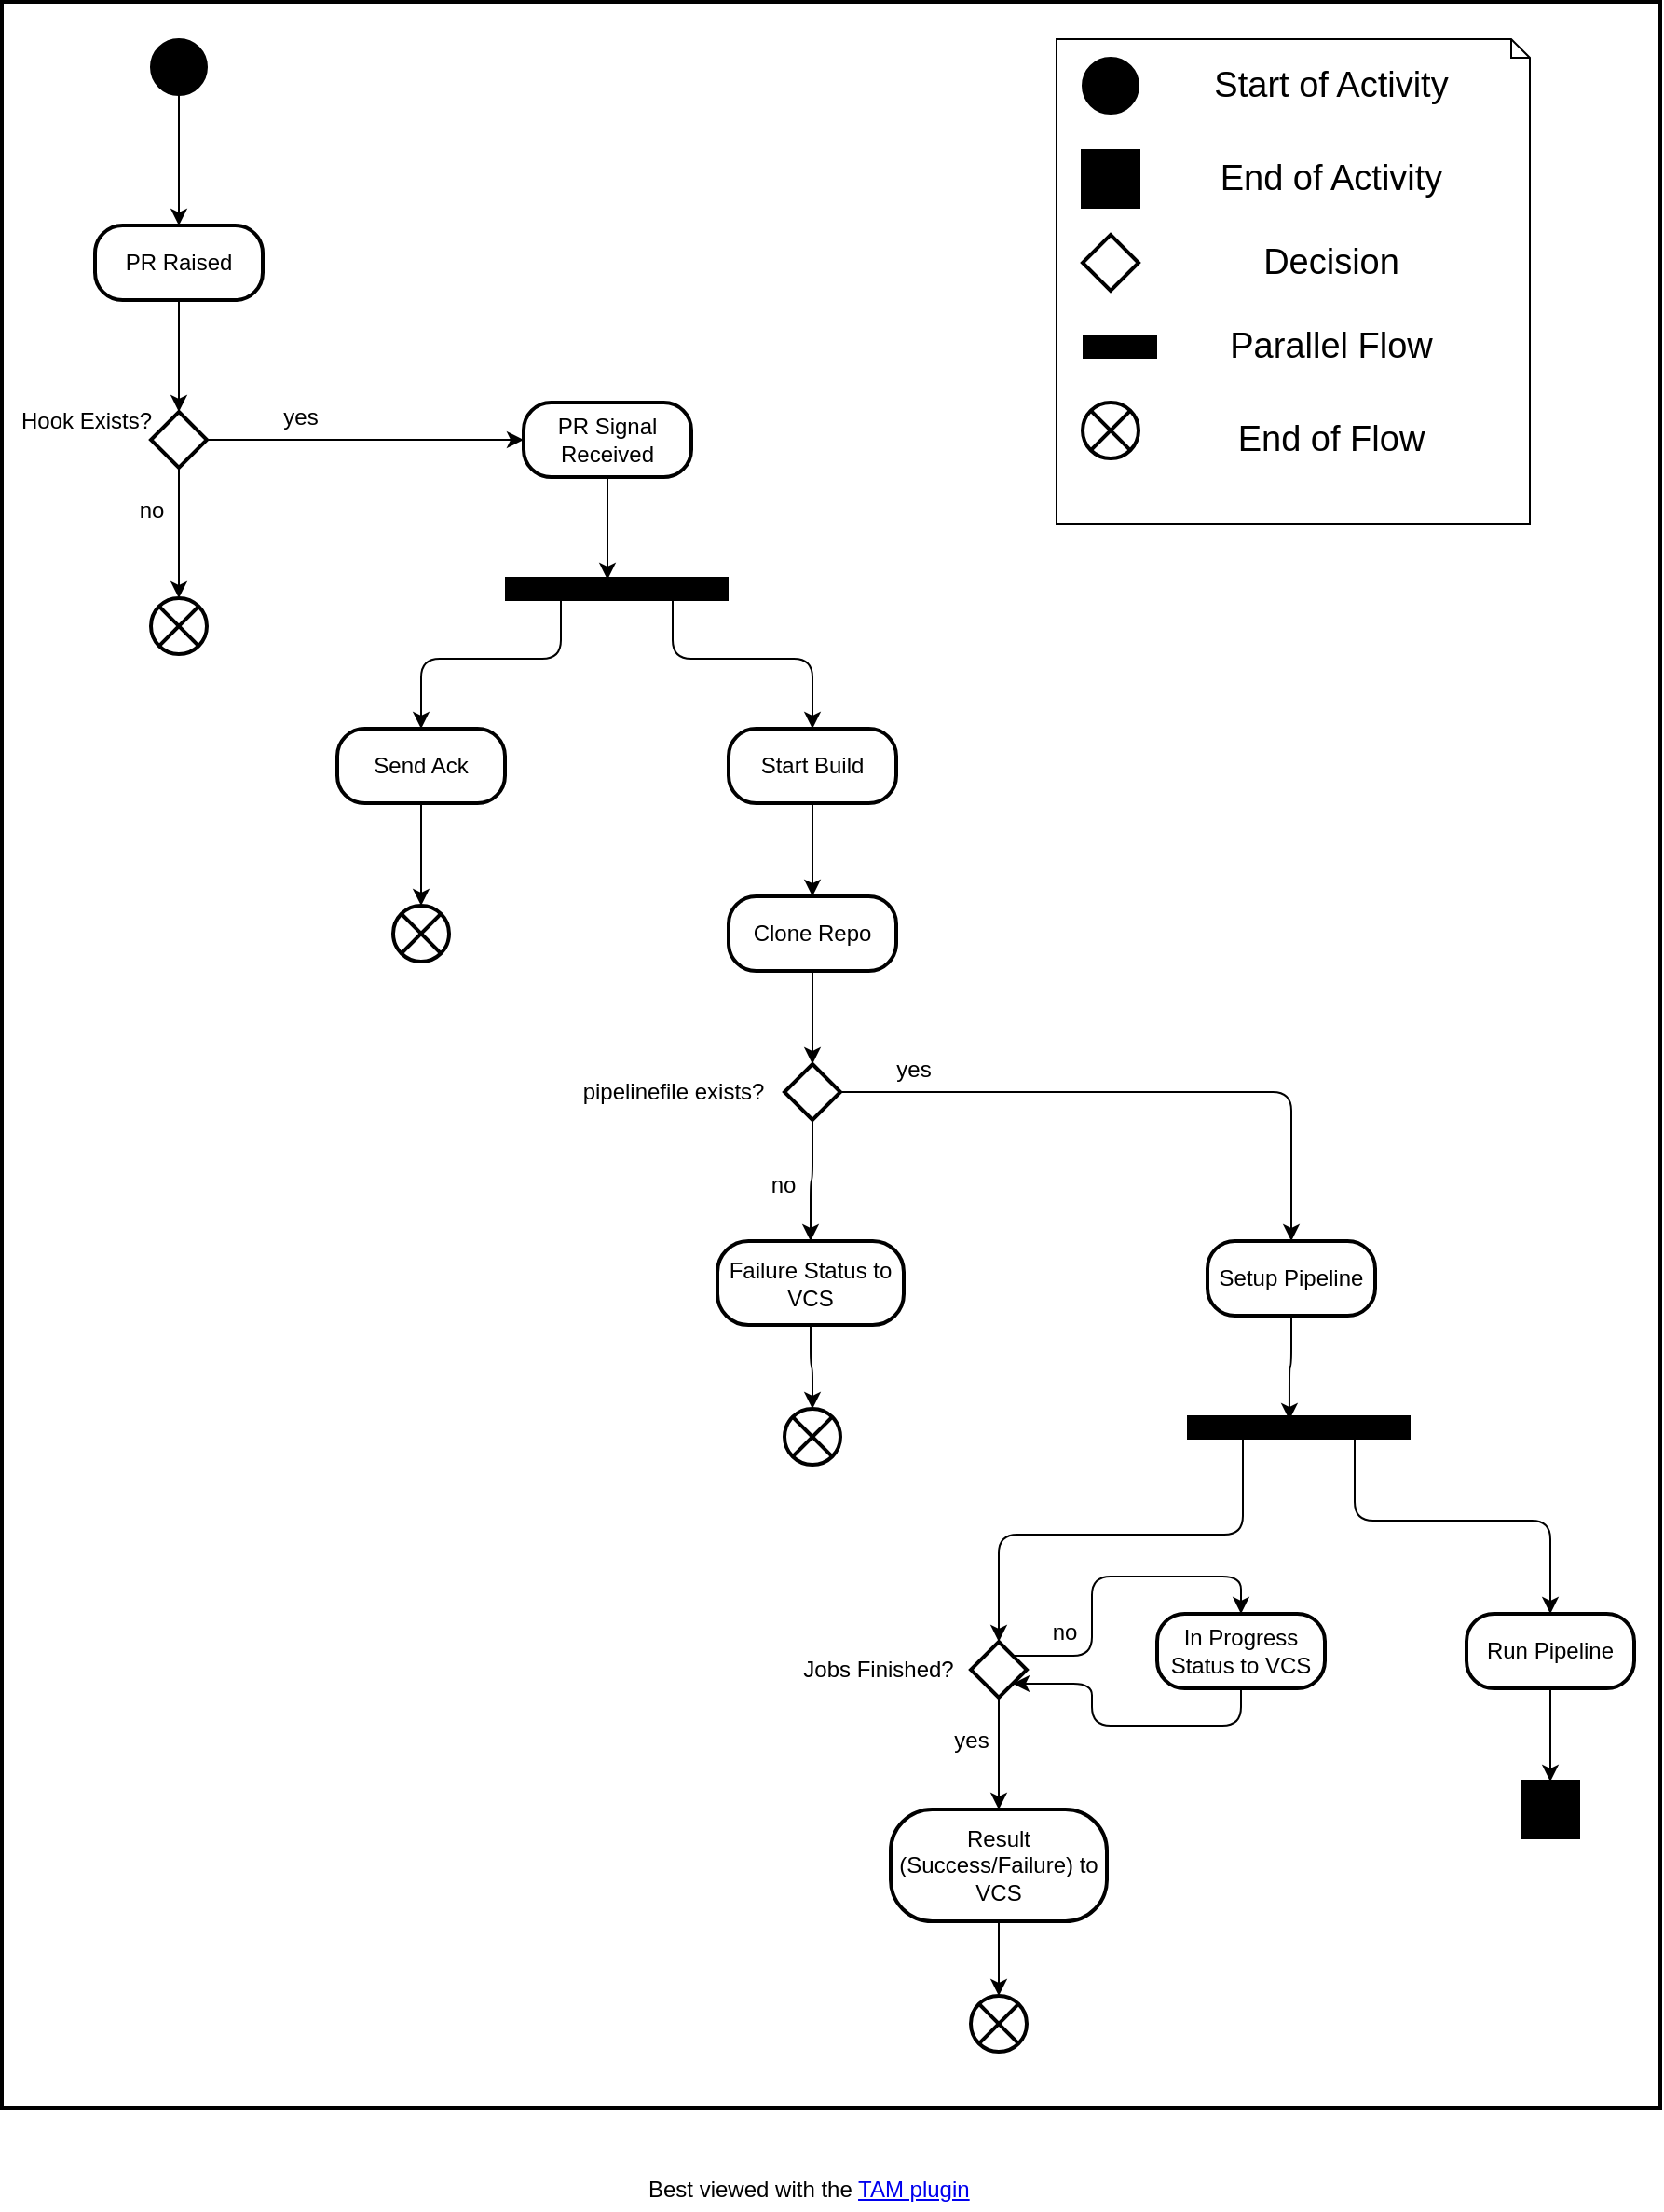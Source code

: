 <mxfile>
    <diagram name="Export This" id="_PGudmySvbto3AFkPQEE">
        <mxGraphModel dx="1493" dy="1061" grid="1" gridSize="10" guides="1" tooltips="1" connect="1" arrows="1" fold="1" page="1" pageScale="1" pageWidth="827" pageHeight="1169" math="0" shadow="0">
            <root>
                <mxCell id="7dko3HHZusRvdIBmDj9W-0"/>
                <mxCell id="7dko3HHZusRvdIBmDj9W-1" parent="7dko3HHZusRvdIBmDj9W-0"/>
                <mxCell id="uJj8kNRViiIK6bVqKtmr-0" value="" style="shape=agent;offsetSize=8;strokeWidth=2;" vertex="1" parent="7dko3HHZusRvdIBmDj9W-1">
                    <mxGeometry x="80" y="80" width="890" height="1130" as="geometry"/>
                </mxCell>
                <mxCell id="7dko3HHZusRvdIBmDj9W-7" value="Best viewed with the &lt;a href=&quot;https://github.com/ariel-bentu/tam-drawio&quot;&gt;TAM plugin&lt;/a&gt;" style="text;html=1;shape=tamPluginMissing;" vertex="1" connectable="0" parent="7dko3HHZusRvdIBmDj9W-1">
                    <mxGeometry x="425" y="1240" width="200" height="25" as="geometry"/>
                </mxCell>
                <mxCell id="wpTvmPl25bUT31tYEDut-0" value="" style="ellipse;whiteSpace=wrap;html=1;aspect=fixed;fillColor=#000000;aspect=fixed;" vertex="1" parent="7dko3HHZusRvdIBmDj9W-1">
                    <mxGeometry x="160" y="100" width="30" height="30" as="geometry"/>
                </mxCell>
                <mxCell id="wpTvmPl25bUT31tYEDut-1" value="PR Raised" style="rounded=1;whiteSpace=wrap;html=1;strokeWidth=2;arcSize=37" vertex="1" parent="7dko3HHZusRvdIBmDj9W-1">
                    <mxGeometry x="130" y="200" width="90" height="40" as="geometry"/>
                </mxCell>
                <mxCell id="wpTvmPl25bUT31tYEDut-2" value="" style="edgeStyle=elbowEdgeStyle;html=1;labelBackgroundColor=none;rounded=1;elbow=horizontal;endArrow=classic;endFill=1;align=left;exitX=0.5;exitY=1;exitDx=0;exitDy=0;entryX=0.5;entryY=0;entryDx=0;entryDy=0;" edge="1" parent="7dko3HHZusRvdIBmDj9W-1" source="wpTvmPl25bUT31tYEDut-0" target="wpTvmPl25bUT31tYEDut-1">
                    <mxGeometry width="80" height="80" relative="1" as="geometry">
                        <mxPoint x="291" y="530" as="sourcePoint"/>
                        <mxPoint x="371" y="450" as="targetPoint"/>
                    </mxGeometry>
                </mxCell>
                <mxCell id="wpTvmPl25bUT31tYEDut-3" value="" style="rhombus;html=1;strokeWidth=2;aspect=fixed;" vertex="1" parent="7dko3HHZusRvdIBmDj9W-1">
                    <mxGeometry x="160" y="300" width="30" height="30" as="geometry"/>
                </mxCell>
                <mxCell id="wpTvmPl25bUT31tYEDut-4" value="" style="edgeStyle=elbowEdgeStyle;html=1;labelBackgroundColor=none;rounded=1;elbow=horizontal;endArrow=classic;endFill=1;align=left;exitX=0.5;exitY=1;exitDx=0;exitDy=0;entryX=0.5;entryY=0;entryDx=0;entryDy=0;" edge="1" parent="7dko3HHZusRvdIBmDj9W-1" source="wpTvmPl25bUT31tYEDut-1" target="wpTvmPl25bUT31tYEDut-3">
                    <mxGeometry width="80" height="80" relative="1" as="geometry">
                        <mxPoint x="331" y="480" as="sourcePoint"/>
                        <mxPoint x="411" y="400" as="targetPoint"/>
                    </mxGeometry>
                </mxCell>
                <mxCell id="wpTvmPl25bUT31tYEDut-5" value="PR Signal Received" style="rounded=1;whiteSpace=wrap;html=1;strokeWidth=2;arcSize=37" vertex="1" parent="7dko3HHZusRvdIBmDj9W-1">
                    <mxGeometry x="360" y="295" width="90" height="40" as="geometry"/>
                </mxCell>
                <mxCell id="wpTvmPl25bUT31tYEDut-6" value="" style="edgeStyle=elbowEdgeStyle;html=1;labelBackgroundColor=none;rounded=1;elbow=horizontal;endArrow=classic;endFill=1;align=left;exitX=1;exitY=0.5;exitDx=0;exitDy=0;entryX=0;entryY=0.5;entryDx=0;entryDy=0;" edge="1" parent="7dko3HHZusRvdIBmDj9W-1" source="wpTvmPl25bUT31tYEDut-3" target="wpTvmPl25bUT31tYEDut-5">
                    <mxGeometry width="80" height="80" relative="1" as="geometry">
                        <mxPoint x="451" y="470" as="sourcePoint"/>
                        <mxPoint x="531" y="390" as="targetPoint"/>
                    </mxGeometry>
                </mxCell>
                <mxCell id="wpTvmPl25bUT31tYEDut-7" value="" style="edgeStyle=elbowEdgeStyle;html=1;labelBackgroundColor=none;rounded=1;elbow=horizontal;endArrow=classic;endFill=1;align=left;exitX=0.5;exitY=1;exitDx=0;exitDy=0;" edge="1" parent="7dko3HHZusRvdIBmDj9W-1" source="wpTvmPl25bUT31tYEDut-5" target="wpTvmPl25bUT31tYEDut-9">
                    <mxGeometry width="80" height="80" relative="1" as="geometry">
                        <mxPoint x="450" y="580" as="sourcePoint"/>
                        <mxPoint x="395" y="400" as="targetPoint"/>
                    </mxGeometry>
                </mxCell>
                <mxCell id="wpTvmPl25bUT31tYEDut-8" value="Send Ack" style="rounded=1;whiteSpace=wrap;html=1;strokeWidth=2;arcSize=37" vertex="1" parent="7dko3HHZusRvdIBmDj9W-1">
                    <mxGeometry x="260" y="470" width="90" height="40" as="geometry"/>
                </mxCell>
                <mxCell id="wpTvmPl25bUT31tYEDut-9" value="" style="line;strokeWidth=13;html=1;fillColor=default;" vertex="1" parent="7dko3HHZusRvdIBmDj9W-1">
                    <mxGeometry x="350" y="390" width="120" height="10" as="geometry"/>
                </mxCell>
                <mxCell id="wpTvmPl25bUT31tYEDut-10" value="" style="edgeStyle=elbowEdgeStyle;html=1;labelBackgroundColor=none;rounded=1;elbow=horizontal;endArrow=classic;endFill=1;align=left;exitX=0.25;exitY=0.5;exitDx=0;exitDy=0;exitPerimeter=0;" edge="1" parent="7dko3HHZusRvdIBmDj9W-1" source="wpTvmPl25bUT31tYEDut-9" target="wpTvmPl25bUT31tYEDut-8">
                    <mxGeometry width="80" height="80" relative="1" as="geometry">
                        <mxPoint x="450" y="580" as="sourcePoint"/>
                        <mxPoint x="530" y="500" as="targetPoint"/>
                    </mxGeometry>
                </mxCell>
                <mxCell id="wpTvmPl25bUT31tYEDut-11" value="Start Build" style="rounded=1;whiteSpace=wrap;html=1;strokeWidth=2;arcSize=37" vertex="1" parent="7dko3HHZusRvdIBmDj9W-1">
                    <mxGeometry x="470" y="470" width="90" height="40" as="geometry"/>
                </mxCell>
                <mxCell id="wpTvmPl25bUT31tYEDut-12" value="" style="edgeStyle=elbowEdgeStyle;html=1;labelBackgroundColor=none;rounded=1;elbow=horizontal;endArrow=classic;endFill=1;align=left;exitX=0.75;exitY=0.5;exitDx=0;exitDy=0;exitPerimeter=0;" edge="1" parent="7dko3HHZusRvdIBmDj9W-1" source="wpTvmPl25bUT31tYEDut-9" target="wpTvmPl25bUT31tYEDut-11">
                    <mxGeometry width="80" height="80" relative="1" as="geometry">
                        <mxPoint x="540" y="570" as="sourcePoint"/>
                        <mxPoint x="620" y="490" as="targetPoint"/>
                    </mxGeometry>
                </mxCell>
                <mxCell id="wpTvmPl25bUT31tYEDut-13" value="" style="edgeStyle=elbowEdgeStyle;html=1;labelBackgroundColor=none;rounded=1;elbow=horizontal;endArrow=classic;endFill=1;align=left;exitX=0.5;exitY=1;exitDx=0;exitDy=0;" edge="1" parent="7dko3HHZusRvdIBmDj9W-1" source="wpTvmPl25bUT31tYEDut-11" target="wpTvmPl25bUT31tYEDut-14">
                    <mxGeometry width="80" height="80" relative="1" as="geometry">
                        <mxPoint x="560" y="590" as="sourcePoint"/>
                        <mxPoint x="515" y="560" as="targetPoint"/>
                    </mxGeometry>
                </mxCell>
                <mxCell id="wpTvmPl25bUT31tYEDut-14" value="Clone Repo" style="rounded=1;whiteSpace=wrap;html=1;strokeWidth=2;arcSize=37" vertex="1" parent="7dko3HHZusRvdIBmDj9W-1">
                    <mxGeometry x="470" y="560" width="90" height="40" as="geometry"/>
                </mxCell>
                <mxCell id="wpTvmPl25bUT31tYEDut-15" value="Hook Exists?" style="text;html=1;align=center;verticalAlign=middle;resizable=0;points=[];autosize=1;strokeColor=none;fillColor=none;" vertex="1" parent="7dko3HHZusRvdIBmDj9W-1">
                    <mxGeometry x="80" y="290" width="90" height="30" as="geometry"/>
                </mxCell>
                <mxCell id="wpTvmPl25bUT31tYEDut-16" value="" style="rhombus;html=1;strokeWidth=2;aspect=fixed;" vertex="1" parent="7dko3HHZusRvdIBmDj9W-1">
                    <mxGeometry x="500" y="650" width="30" height="30" as="geometry"/>
                </mxCell>
                <mxCell id="wpTvmPl25bUT31tYEDut-17" value="" style="edgeStyle=elbowEdgeStyle;html=1;labelBackgroundColor=none;rounded=1;elbow=horizontal;endArrow=classic;endFill=1;align=left;exitX=0.5;exitY=1;exitDx=0;exitDy=0;entryX=0.5;entryY=0;entryDx=0;entryDy=0;" edge="1" parent="7dko3HHZusRvdIBmDj9W-1" source="wpTvmPl25bUT31tYEDut-14" target="wpTvmPl25bUT31tYEDut-16">
                    <mxGeometry width="80" height="80" relative="1" as="geometry">
                        <mxPoint x="559" y="740" as="sourcePoint"/>
                        <mxPoint x="639" y="660" as="targetPoint"/>
                    </mxGeometry>
                </mxCell>
                <mxCell id="wpTvmPl25bUT31tYEDut-18" value="pipelinefile exists?" style="text;html=1;align=center;verticalAlign=middle;resizable=0;points=[];autosize=1;strokeColor=none;fillColor=none;" vertex="1" parent="7dko3HHZusRvdIBmDj9W-1">
                    <mxGeometry x="380" y="650" width="120" height="30" as="geometry"/>
                </mxCell>
                <mxCell id="wpTvmPl25bUT31tYEDut-19" value="" style="shape=sumEllipse;perimeter=ellipsePerimeter;whiteSpace=wrap;html=1;backgroundOutline=1;strokeWidth=2;aspect=fixed;" vertex="1" parent="7dko3HHZusRvdIBmDj9W-1">
                    <mxGeometry x="290" y="565" width="30" height="30" as="geometry"/>
                </mxCell>
                <mxCell id="wpTvmPl25bUT31tYEDut-20" value="" style="edgeStyle=orthogonalEdgeStyle;rounded=1;orthogonalLoop=1;jettySize=auto;html=1;exitX=0.5;exitY=1;exitDx=0;exitDy=0;entryX=0.5;entryY=0;entryDx=0;entryDy=0;startArrow=none;startFill=0;endArrow=classic;endFill=1;startSize=6;endSize=6;align=center;fontSize=12;labelBackgroundColor=none;" edge="1" parent="7dko3HHZusRvdIBmDj9W-1" source="wpTvmPl25bUT31tYEDut-8" target="wpTvmPl25bUT31tYEDut-19">
                    <mxGeometry width="40" height="40" relative="1" as="geometry">
                        <mxPoint x="579" y="620" as="sourcePoint"/>
                        <mxPoint x="619" y="580" as="targetPoint"/>
                    </mxGeometry>
                </mxCell>
                <mxCell id="wpTvmPl25bUT31tYEDut-21" value="" style="shape=sumEllipse;perimeter=ellipsePerimeter;whiteSpace=wrap;html=1;backgroundOutline=1;strokeWidth=2;aspect=fixed;" vertex="1" parent="7dko3HHZusRvdIBmDj9W-1">
                    <mxGeometry x="160" y="400" width="30" height="30" as="geometry"/>
                </mxCell>
                <mxCell id="wpTvmPl25bUT31tYEDut-22" value="" style="edgeStyle=orthogonalEdgeStyle;rounded=1;orthogonalLoop=1;jettySize=auto;html=1;exitX=0.5;exitY=1;exitDx=0;exitDy=0;entryX=0.5;entryY=0;entryDx=0;entryDy=0;startArrow=none;startFill=0;endArrow=classic;endFill=1;startSize=6;endSize=6;align=center;fontSize=12;labelBackgroundColor=none;" edge="1" parent="7dko3HHZusRvdIBmDj9W-1" source="wpTvmPl25bUT31tYEDut-3" target="wpTvmPl25bUT31tYEDut-21">
                    <mxGeometry width="40" height="40" relative="1" as="geometry">
                        <mxPoint x="580" y="510" as="sourcePoint"/>
                        <mxPoint x="620" y="470" as="targetPoint"/>
                    </mxGeometry>
                </mxCell>
                <mxCell id="wpTvmPl25bUT31tYEDut-23" value="" style="edgeStyle=orthogonalEdgeStyle;rounded=1;orthogonalLoop=1;jettySize=auto;html=1;exitX=0.5;exitY=1;exitDx=0;exitDy=0;startArrow=none;startFill=0;endArrow=classic;endFill=1;startSize=6;endSize=6;align=center;fontSize=12;labelBackgroundColor=none;entryX=0.5;entryY=0;entryDx=0;entryDy=0;" edge="1" parent="7dko3HHZusRvdIBmDj9W-1" source="wpTvmPl25bUT31tYEDut-16" target="wpTvmPl25bUT31tYEDut-48">
                    <mxGeometry width="40" height="40" relative="1" as="geometry">
                        <mxPoint x="579" y="600" as="sourcePoint"/>
                        <mxPoint x="515" y="740" as="targetPoint"/>
                    </mxGeometry>
                </mxCell>
                <mxCell id="wpTvmPl25bUT31tYEDut-24" value="yes" style="text;html=1;align=center;verticalAlign=middle;resizable=0;points=[];autosize=1;strokeColor=none;fillColor=none;" vertex="1" parent="7dko3HHZusRvdIBmDj9W-1">
                    <mxGeometry x="220" y="288" width="40" height="30" as="geometry"/>
                </mxCell>
                <mxCell id="wpTvmPl25bUT31tYEDut-25" value="no" style="text;html=1;align=center;verticalAlign=middle;resizable=0;points=[];autosize=1;strokeColor=none;fillColor=none;" vertex="1" parent="7dko3HHZusRvdIBmDj9W-1">
                    <mxGeometry x="140" y="338" width="40" height="30" as="geometry"/>
                </mxCell>
                <mxCell id="wpTvmPl25bUT31tYEDut-26" value="no" style="text;html=1;align=center;verticalAlign=middle;resizable=0;points=[];autosize=1;strokeColor=none;fillColor=none;" vertex="1" parent="7dko3HHZusRvdIBmDj9W-1">
                    <mxGeometry x="479" y="700" width="40" height="30" as="geometry"/>
                </mxCell>
                <mxCell id="wpTvmPl25bUT31tYEDut-27" value="" style="edgeStyle=orthogonalEdgeStyle;rounded=1;orthogonalLoop=1;jettySize=auto;html=1;exitX=1;exitY=0.5;exitDx=0;exitDy=0;startArrow=none;startFill=0;endArrow=classic;endFill=1;startSize=6;endSize=6;align=center;fontSize=12;labelBackgroundColor=none;entryX=0.5;entryY=0;entryDx=0;entryDy=0;" edge="1" parent="7dko3HHZusRvdIBmDj9W-1" source="wpTvmPl25bUT31tYEDut-16" target="wpTvmPl25bUT31tYEDut-29">
                    <mxGeometry width="40" height="40" relative="1" as="geometry">
                        <mxPoint x="679" y="610" as="sourcePoint"/>
                        <mxPoint x="649" y="750" as="targetPoint"/>
                    </mxGeometry>
                </mxCell>
                <mxCell id="wpTvmPl25bUT31tYEDut-28" value="yes" style="text;html=1;align=center;verticalAlign=middle;resizable=0;points=[];autosize=1;strokeColor=none;fillColor=none;" vertex="1" parent="7dko3HHZusRvdIBmDj9W-1">
                    <mxGeometry x="549" y="638" width="40" height="30" as="geometry"/>
                </mxCell>
                <mxCell id="wpTvmPl25bUT31tYEDut-29" value="Setup Pipeline" style="rounded=1;whiteSpace=wrap;html=1;strokeWidth=2;arcSize=37" vertex="1" parent="7dko3HHZusRvdIBmDj9W-1">
                    <mxGeometry x="727" y="745" width="90" height="40" as="geometry"/>
                </mxCell>
                <mxCell id="wpTvmPl25bUT31tYEDut-30" value="" style="rhombus;html=1;strokeWidth=2;aspect=fixed;" vertex="1" parent="7dko3HHZusRvdIBmDj9W-1">
                    <mxGeometry x="600" y="960" width="30" height="30" as="geometry"/>
                </mxCell>
                <mxCell id="wpTvmPl25bUT31tYEDut-31" value="In Progress Status to VCS" style="rounded=1;whiteSpace=wrap;html=1;strokeWidth=2;arcSize=37" vertex="1" parent="7dko3HHZusRvdIBmDj9W-1">
                    <mxGeometry x="700" y="945" width="90" height="40" as="geometry"/>
                </mxCell>
                <mxCell id="wpTvmPl25bUT31tYEDut-32" value="" style="edgeStyle=orthogonalEdgeStyle;rounded=1;orthogonalLoop=1;jettySize=auto;html=1;exitX=0.5;exitY=1;exitDx=0;exitDy=0;entryX=0.5;entryY=0;entryDx=0;entryDy=0;startArrow=none;startFill=0;endArrow=classic;endFill=1;startSize=6;endSize=6;align=center;fontSize=12;labelBackgroundColor=none;" edge="1" parent="7dko3HHZusRvdIBmDj9W-1" source="wpTvmPl25bUT31tYEDut-30" target="wpTvmPl25bUT31tYEDut-43">
                    <mxGeometry width="40" height="40" relative="1" as="geometry">
                        <mxPoint x="550" y="1080" as="sourcePoint"/>
                        <mxPoint x="615" y="1050" as="targetPoint"/>
                    </mxGeometry>
                </mxCell>
                <mxCell id="wpTvmPl25bUT31tYEDut-33" value="Jobs Finished?" style="text;html=1;align=center;verticalAlign=middle;resizable=0;points=[];autosize=1;strokeColor=none;fillColor=none;" vertex="1" parent="7dko3HHZusRvdIBmDj9W-1">
                    <mxGeometry x="500" y="960" width="100" height="30" as="geometry"/>
                </mxCell>
                <mxCell id="wpTvmPl25bUT31tYEDut-34" value="yes" style="text;html=1;align=center;verticalAlign=middle;resizable=0;points=[];autosize=1;strokeColor=none;fillColor=none;" vertex="1" parent="7dko3HHZusRvdIBmDj9W-1">
                    <mxGeometry x="580" y="998" width="40" height="30" as="geometry"/>
                </mxCell>
                <mxCell id="wpTvmPl25bUT31tYEDut-35" value="" style="edgeStyle=orthogonalEdgeStyle;rounded=1;orthogonalLoop=1;jettySize=auto;html=1;exitX=1;exitY=0;exitDx=0;exitDy=0;entryX=0.5;entryY=0;entryDx=0;entryDy=0;startArrow=none;startFill=0;endArrow=classic;endFill=1;startSize=6;endSize=6;align=center;fontSize=12;labelBackgroundColor=none;" edge="1" parent="7dko3HHZusRvdIBmDj9W-1" source="wpTvmPl25bUT31tYEDut-30" target="wpTvmPl25bUT31tYEDut-31">
                    <mxGeometry width="40" height="40" relative="1" as="geometry">
                        <mxPoint x="464" y="1080" as="sourcePoint"/>
                        <mxPoint x="504" y="1040" as="targetPoint"/>
                    </mxGeometry>
                </mxCell>
                <mxCell id="wpTvmPl25bUT31tYEDut-36" value="no" style="text;html=1;align=center;verticalAlign=middle;resizable=0;points=[];autosize=1;strokeColor=none;fillColor=none;" vertex="1" parent="7dko3HHZusRvdIBmDj9W-1">
                    <mxGeometry x="630" y="940" width="40" height="30" as="geometry"/>
                </mxCell>
                <mxCell id="wpTvmPl25bUT31tYEDut-37" value="" style="edgeStyle=orthogonalEdgeStyle;rounded=1;orthogonalLoop=1;jettySize=auto;html=1;exitX=0.5;exitY=1;exitDx=0;exitDy=0;entryX=1;entryY=1;entryDx=0;entryDy=0;startArrow=none;startFill=0;endArrow=classic;endFill=1;startSize=6;endSize=6;align=center;fontSize=12;labelBackgroundColor=none;" edge="1" parent="7dko3HHZusRvdIBmDj9W-1" source="wpTvmPl25bUT31tYEDut-31" target="wpTvmPl25bUT31tYEDut-30">
                    <mxGeometry width="40" height="40" relative="1" as="geometry">
                        <mxPoint x="464" y="1080" as="sourcePoint"/>
                        <mxPoint x="504" y="1040" as="targetPoint"/>
                    </mxGeometry>
                </mxCell>
                <mxCell id="wpTvmPl25bUT31tYEDut-38" value="" style="line;strokeWidth=13;html=1;fillColor=default;" vertex="1" parent="7dko3HHZusRvdIBmDj9W-1">
                    <mxGeometry x="716" y="840" width="120" height="10" as="geometry"/>
                </mxCell>
                <mxCell id="wpTvmPl25bUT31tYEDut-39" value="" style="edgeStyle=orthogonalEdgeStyle;rounded=1;orthogonalLoop=1;jettySize=auto;html=1;exitX=0.5;exitY=1;exitDx=0;exitDy=0;entryX=0.458;entryY=0.1;entryDx=0;entryDy=0;startArrow=none;startFill=0;endArrow=classic;endFill=1;startSize=6;endSize=6;align=center;fontSize=12;labelBackgroundColor=none;entryPerimeter=0;" edge="1" parent="7dko3HHZusRvdIBmDj9W-1" source="wpTvmPl25bUT31tYEDut-29" target="wpTvmPl25bUT31tYEDut-38">
                    <mxGeometry width="40" height="40" relative="1" as="geometry">
                        <mxPoint x="727" y="860" as="sourcePoint"/>
                        <mxPoint x="767" y="820" as="targetPoint"/>
                    </mxGeometry>
                </mxCell>
                <mxCell id="wpTvmPl25bUT31tYEDut-40" value="Run Pipeline" style="rounded=1;whiteSpace=wrap;html=1;strokeWidth=2;arcSize=37" vertex="1" parent="7dko3HHZusRvdIBmDj9W-1">
                    <mxGeometry x="866" y="945" width="90" height="40" as="geometry"/>
                </mxCell>
                <mxCell id="wpTvmPl25bUT31tYEDut-41" value="" style="edgeStyle=elbowEdgeStyle;html=1;labelBackgroundColor=none;rounded=1;elbow=vertical;endArrow=classic;endFill=1;align=center;entryX=0.5;entryY=0;entryDx=0;entryDy=0;exitX=0.75;exitY=0.5;exitDx=0;exitDy=0;exitPerimeter=0;" edge="1" parent="7dko3HHZusRvdIBmDj9W-1" source="wpTvmPl25bUT31tYEDut-38" target="wpTvmPl25bUT31tYEDut-40">
                    <mxGeometry width="80" height="80" relative="1" as="geometry">
                        <mxPoint x="615" y="945" as="sourcePoint"/>
                        <mxPoint x="695" y="865" as="targetPoint"/>
                    </mxGeometry>
                </mxCell>
                <mxCell id="wpTvmPl25bUT31tYEDut-42" value="" style="edgeStyle=elbowEdgeStyle;html=1;labelBackgroundColor=none;rounded=1;elbow=vertical;endArrow=classic;endFill=1;align=center;exitX=0.25;exitY=0.5;exitDx=0;exitDy=0;exitPerimeter=0;" edge="1" parent="7dko3HHZusRvdIBmDj9W-1" source="wpTvmPl25bUT31tYEDut-38" target="wpTvmPl25bUT31tYEDut-30">
                    <mxGeometry width="80" height="80" relative="1" as="geometry">
                        <mxPoint x="550" y="850" as="sourcePoint"/>
                        <mxPoint x="630" y="770" as="targetPoint"/>
                    </mxGeometry>
                </mxCell>
                <mxCell id="wpTvmPl25bUT31tYEDut-43" value="Result (Success/Failure) to VCS" style="rounded=1;whiteSpace=wrap;html=1;strokeWidth=2;arcSize=37" vertex="1" parent="7dko3HHZusRvdIBmDj9W-1">
                    <mxGeometry x="557" y="1050" width="116" height="60" as="geometry"/>
                </mxCell>
                <mxCell id="wpTvmPl25bUT31tYEDut-44" value="" style="shape=sumEllipse;perimeter=ellipsePerimeter;whiteSpace=wrap;html=1;backgroundOutline=1;strokeWidth=2;aspect=fixed;" vertex="1" parent="7dko3HHZusRvdIBmDj9W-1">
                    <mxGeometry x="600" y="1150" width="30" height="30" as="geometry"/>
                </mxCell>
                <mxCell id="wpTvmPl25bUT31tYEDut-45" value="" style="edgeStyle=orthogonalEdgeStyle;rounded=1;orthogonalLoop=1;jettySize=auto;html=1;exitX=0.5;exitY=1;exitDx=0;exitDy=0;entryX=0.5;entryY=0;entryDx=0;entryDy=0;startArrow=none;startFill=0;endArrow=classic;endFill=1;startSize=6;endSize=6;align=center;fontSize=12;labelBackgroundColor=none;" edge="1" parent="7dko3HHZusRvdIBmDj9W-1" source="wpTvmPl25bUT31tYEDut-43" target="wpTvmPl25bUT31tYEDut-44">
                    <mxGeometry width="40" height="40" relative="1" as="geometry">
                        <mxPoint x="716" y="860" as="sourcePoint"/>
                        <mxPoint x="756" y="820" as="targetPoint"/>
                    </mxGeometry>
                </mxCell>
                <mxCell id="wpTvmPl25bUT31tYEDut-46" value="" style="edgeStyle=orthogonalEdgeStyle;rounded=1;orthogonalLoop=1;jettySize=auto;html=1;exitX=0.5;exitY=1;exitDx=0;exitDy=0;startArrow=none;startFill=0;endArrow=classic;endFill=1;startSize=6;endSize=6;align=center;fontSize=12;labelBackgroundColor=none;" edge="1" parent="7dko3HHZusRvdIBmDj9W-1" source="wpTvmPl25bUT31tYEDut-40" target="wpTvmPl25bUT31tYEDut-47">
                    <mxGeometry width="40" height="40" relative="1" as="geometry">
                        <mxPoint x="686" y="975" as="sourcePoint"/>
                        <mxPoint x="906" y="1035" as="targetPoint"/>
                    </mxGeometry>
                </mxCell>
                <mxCell id="wpTvmPl25bUT31tYEDut-47" value="" style="shape=endactivity;strokeWidth=2;fillColor=#000000;aspect=fixed;" vertex="1" parent="7dko3HHZusRvdIBmDj9W-1">
                    <mxGeometry x="896" y="1035" width="30" height="30" as="geometry"/>
                </mxCell>
                <mxCell id="wpTvmPl25bUT31tYEDut-48" value="Failure Status to VCS" style="rounded=1;whiteSpace=wrap;html=1;strokeWidth=2;arcSize=37" vertex="1" parent="7dko3HHZusRvdIBmDj9W-1">
                    <mxGeometry x="464" y="745" width="100" height="45" as="geometry"/>
                </mxCell>
                <mxCell id="wpTvmPl25bUT31tYEDut-49" value="" style="shape=sumEllipse;perimeter=ellipsePerimeter;whiteSpace=wrap;html=1;backgroundOutline=1;strokeWidth=2;aspect=fixed;" vertex="1" parent="7dko3HHZusRvdIBmDj9W-1">
                    <mxGeometry x="500" y="835" width="30" height="30" as="geometry"/>
                </mxCell>
                <mxCell id="wpTvmPl25bUT31tYEDut-50" value="" style="edgeStyle=orthogonalEdgeStyle;rounded=1;orthogonalLoop=1;jettySize=auto;html=1;exitX=0.5;exitY=1;exitDx=0;exitDy=0;entryX=0.5;entryY=0;entryDx=0;entryDy=0;startArrow=none;startFill=0;endArrow=classic;endFill=1;startSize=6;endSize=6;align=center;fontSize=12;labelBackgroundColor=none;" edge="1" parent="7dko3HHZusRvdIBmDj9W-1" source="wpTvmPl25bUT31tYEDut-48" target="wpTvmPl25bUT31tYEDut-49">
                    <mxGeometry width="40" height="40" relative="1" as="geometry">
                        <mxPoint x="710" y="880" as="sourcePoint"/>
                        <mxPoint x="750" y="840" as="targetPoint"/>
                    </mxGeometry>
                </mxCell>
                <mxCell id="2tXoAj20TQVqFxMjqxPs-0" value="" style="shape=note2;boundedLbl=1;whiteSpace=wrap;html=1;size=10;spacingLeft=2;verticalAlign=top;align=left;fillColor=#FFFFFF;connectable=1" vertex="1" parent="7dko3HHZusRvdIBmDj9W-1">
                    <mxGeometry x="646" y="100" width="254" height="260" as="geometry"/>
                </mxCell>
                <mxCell id="2tXoAj20TQVqFxMjqxPs-1" value="" style="ellipse;whiteSpace=wrap;html=1;aspect=fixed;fillColor=#000000;aspect=fixed;" vertex="1" parent="7dko3HHZusRvdIBmDj9W-1">
                    <mxGeometry x="660" y="110" width="30" height="30" as="geometry"/>
                </mxCell>
                <mxCell id="2tXoAj20TQVqFxMjqxPs-2" value="&lt;font style=&quot;font-size: 19px;&quot;&gt;Start of Activity&lt;/font&gt;" style="text;html=1;align=center;verticalAlign=middle;resizable=0;points=[];autosize=1;strokeColor=none;fillColor=none;" vertex="1" parent="7dko3HHZusRvdIBmDj9W-1">
                    <mxGeometry x="718" y="105" width="150" height="40" as="geometry"/>
                </mxCell>
                <mxCell id="2tXoAj20TQVqFxMjqxPs-3" value="" style="shape=endactivity;strokeWidth=2;fillColor=#000000;aspect=fixed;" vertex="1" parent="7dko3HHZusRvdIBmDj9W-1">
                    <mxGeometry x="660" y="160" width="30" height="30" as="geometry"/>
                </mxCell>
                <mxCell id="2tXoAj20TQVqFxMjqxPs-4" value="&lt;font style=&quot;font-size: 19px;&quot;&gt;End of Activity&lt;/font&gt;" style="text;html=1;align=center;verticalAlign=middle;resizable=0;points=[];autosize=1;strokeColor=none;fillColor=none;" vertex="1" parent="7dko3HHZusRvdIBmDj9W-1">
                    <mxGeometry x="723" y="155" width="140" height="40" as="geometry"/>
                </mxCell>
                <mxCell id="2tXoAj20TQVqFxMjqxPs-5" value="" style="rhombus;html=1;strokeWidth=2;aspect=fixed;" vertex="1" parent="7dko3HHZusRvdIBmDj9W-1">
                    <mxGeometry x="660" y="205" width="30" height="30" as="geometry"/>
                </mxCell>
                <mxCell id="2tXoAj20TQVqFxMjqxPs-6" value="&lt;font style=&quot;font-size: 19px;&quot;&gt;Decision&lt;/font&gt;" style="text;html=1;align=center;verticalAlign=middle;resizable=0;points=[];autosize=1;strokeColor=none;fillColor=none;" vertex="1" parent="7dko3HHZusRvdIBmDj9W-1">
                    <mxGeometry x="743" y="200" width="100" height="40" as="geometry"/>
                </mxCell>
                <mxCell id="2tXoAj20TQVqFxMjqxPs-7" value="" style="line;strokeWidth=13;html=1;fillColor=default;" vertex="1" parent="7dko3HHZusRvdIBmDj9W-1">
                    <mxGeometry x="660" y="260" width="40" height="10" as="geometry"/>
                </mxCell>
                <mxCell id="2tXoAj20TQVqFxMjqxPs-9" value="&lt;font style=&quot;font-size: 19px;&quot;&gt;Parallel Flow&lt;/font&gt;" style="text;html=1;align=center;verticalAlign=middle;resizable=0;points=[];autosize=1;strokeColor=none;fillColor=none;" vertex="1" parent="7dko3HHZusRvdIBmDj9W-1">
                    <mxGeometry x="728" y="245" width="130" height="40" as="geometry"/>
                </mxCell>
                <mxCell id="2tXoAj20TQVqFxMjqxPs-10" value="" style="shape=sumEllipse;perimeter=ellipsePerimeter;whiteSpace=wrap;html=1;backgroundOutline=1;strokeWidth=2;aspect=fixed;" vertex="1" parent="7dko3HHZusRvdIBmDj9W-1">
                    <mxGeometry x="660" y="295" width="30" height="30" as="geometry"/>
                </mxCell>
                <mxCell id="2tXoAj20TQVqFxMjqxPs-11" value="&lt;font style=&quot;font-size: 19px;&quot;&gt;End of Flow&lt;/font&gt;" style="text;html=1;align=center;verticalAlign=middle;resizable=0;points=[];autosize=1;strokeColor=none;fillColor=none;" vertex="1" parent="7dko3HHZusRvdIBmDj9W-1">
                    <mxGeometry x="733" y="295" width="120" height="40" as="geometry"/>
                </mxCell>
            </root>
        </mxGraphModel>
    </diagram>
    <diagram id="wHjX4IqcW41R3f-hblLL" name="Raise PR">
        <mxGraphModel dx="1592" dy="1132" grid="1" gridSize="10" guides="1" tooltips="1" connect="1" arrows="1" fold="1" page="1" pageScale="1" pageWidth="827" pageHeight="1169" math="0" shadow="0">
            <root>
                <mxCell id="0"/>
                <mxCell id="1" parent="0"/>
                <mxCell id="2" value="" style="ellipse;whiteSpace=wrap;html=1;aspect=fixed;fillColor=#000000;aspect=fixed;" parent="1" vertex="1">
                    <mxGeometry x="160" y="100" width="30" height="30" as="geometry"/>
                </mxCell>
                <mxCell id="3" value="PR Raised" style="rounded=1;whiteSpace=wrap;html=1;strokeWidth=2;arcSize=37" parent="1" vertex="1">
                    <mxGeometry x="130" y="200" width="90" height="40" as="geometry"/>
                </mxCell>
                <mxCell id="4" value="" style="edgeStyle=elbowEdgeStyle;html=1;labelBackgroundColor=none;rounded=1;elbow=horizontal;endArrow=classic;endFill=1;align=left;exitX=0.5;exitY=1;exitDx=0;exitDy=0;entryX=0.5;entryY=0;entryDx=0;entryDy=0;" parent="1" source="2" target="3" edge="1">
                    <mxGeometry width="80" height="80" relative="1" as="geometry">
                        <mxPoint x="291" y="530" as="sourcePoint"/>
                        <mxPoint x="371" y="450" as="targetPoint"/>
                    </mxGeometry>
                </mxCell>
                <mxCell id="5" value="" style="rhombus;html=1;strokeWidth=2;aspect=fixed;" parent="1" vertex="1">
                    <mxGeometry x="160" y="300" width="30" height="30" as="geometry"/>
                </mxCell>
                <mxCell id="9" value="" style="edgeStyle=elbowEdgeStyle;html=1;labelBackgroundColor=none;rounded=1;elbow=horizontal;endArrow=classic;endFill=1;align=left;exitX=0.5;exitY=1;exitDx=0;exitDy=0;entryX=0.5;entryY=0;entryDx=0;entryDy=0;" parent="1" source="3" target="5" edge="1">
                    <mxGeometry width="80" height="80" relative="1" as="geometry">
                        <mxPoint x="331" y="480" as="sourcePoint"/>
                        <mxPoint x="411" y="400" as="targetPoint"/>
                    </mxGeometry>
                </mxCell>
                <mxCell id="0.5" value="Best viewed with the &lt;a href=&quot;https://github.com/ariel-bentu/tam-drawio&quot;&gt;TAM plugin&lt;/a&gt;" style="text;html=1;shape=tamPluginMissing;" parent="1" vertex="1" connectable="0">
                    <mxGeometry x="418" y="1210" width="200" height="25" as="geometry"/>
                </mxCell>
                <mxCell id="13" value="PR Signal Received" style="rounded=1;whiteSpace=wrap;html=1;strokeWidth=2;arcSize=37" parent="1" vertex="1">
                    <mxGeometry x="360" y="295" width="90" height="40" as="geometry"/>
                </mxCell>
                <mxCell id="14" value="" style="edgeStyle=elbowEdgeStyle;html=1;labelBackgroundColor=none;rounded=1;elbow=horizontal;endArrow=classic;endFill=1;align=left;exitX=1;exitY=0.5;exitDx=0;exitDy=0;entryX=0;entryY=0.5;entryDx=0;entryDy=0;" parent="1" source="5" target="13" edge="1">
                    <mxGeometry width="80" height="80" relative="1" as="geometry">
                        <mxPoint x="451" y="470" as="sourcePoint"/>
                        <mxPoint x="531" y="390" as="targetPoint"/>
                    </mxGeometry>
                </mxCell>
                <mxCell id="16" value="" style="edgeStyle=elbowEdgeStyle;html=1;labelBackgroundColor=none;rounded=1;elbow=horizontal;endArrow=classic;endFill=1;align=left;exitX=0.5;exitY=1;exitDx=0;exitDy=0;" parent="1" source="13" target="18" edge="1">
                    <mxGeometry width="80" height="80" relative="1" as="geometry">
                        <mxPoint x="450" y="580" as="sourcePoint"/>
                        <mxPoint x="395" y="400" as="targetPoint"/>
                    </mxGeometry>
                </mxCell>
                <mxCell id="17" value="Send Ack" style="rounded=1;whiteSpace=wrap;html=1;strokeWidth=2;arcSize=37" parent="1" vertex="1">
                    <mxGeometry x="260" y="470" width="90" height="40" as="geometry"/>
                </mxCell>
                <mxCell id="18" value="" style="line;strokeWidth=13;html=1;fillColor=default;" parent="1" vertex="1">
                    <mxGeometry x="350" y="390" width="120" height="10" as="geometry"/>
                </mxCell>
                <mxCell id="19" value="" style="edgeStyle=elbowEdgeStyle;html=1;labelBackgroundColor=none;rounded=1;elbow=horizontal;endArrow=classic;endFill=1;align=left;exitX=0.25;exitY=0.5;exitDx=0;exitDy=0;exitPerimeter=0;" parent="1" source="18" target="17" edge="1">
                    <mxGeometry width="80" height="80" relative="1" as="geometry">
                        <mxPoint x="450" y="580" as="sourcePoint"/>
                        <mxPoint x="530" y="500" as="targetPoint"/>
                    </mxGeometry>
                </mxCell>
                <mxCell id="21" value="Start Build" style="rounded=1;whiteSpace=wrap;html=1;strokeWidth=2;arcSize=37" parent="1" vertex="1">
                    <mxGeometry x="470" y="470" width="90" height="40" as="geometry"/>
                </mxCell>
                <mxCell id="22" value="" style="edgeStyle=elbowEdgeStyle;html=1;labelBackgroundColor=none;rounded=1;elbow=horizontal;endArrow=classic;endFill=1;align=left;exitX=0.75;exitY=0.5;exitDx=0;exitDy=0;exitPerimeter=0;" parent="1" source="18" target="21" edge="1">
                    <mxGeometry width="80" height="80" relative="1" as="geometry">
                        <mxPoint x="540" y="570" as="sourcePoint"/>
                        <mxPoint x="620" y="490" as="targetPoint"/>
                    </mxGeometry>
                </mxCell>
                <mxCell id="23" value="" style="edgeStyle=elbowEdgeStyle;html=1;labelBackgroundColor=none;rounded=1;elbow=horizontal;endArrow=classic;endFill=1;align=left;exitX=0.5;exitY=1;exitDx=0;exitDy=0;" parent="1" source="21" target="24" edge="1">
                    <mxGeometry width="80" height="80" relative="1" as="geometry">
                        <mxPoint x="560" y="590" as="sourcePoint"/>
                        <mxPoint x="515" y="560" as="targetPoint"/>
                    </mxGeometry>
                </mxCell>
                <mxCell id="24" value="Clone Repo" style="rounded=1;whiteSpace=wrap;html=1;strokeWidth=2;arcSize=37" parent="1" vertex="1">
                    <mxGeometry x="470" y="560" width="90" height="40" as="geometry"/>
                </mxCell>
                <mxCell id="30" value="Hook Exists?" style="text;html=1;align=center;verticalAlign=middle;resizable=0;points=[];autosize=1;strokeColor=none;fillColor=none;" parent="1" vertex="1">
                    <mxGeometry x="80" y="290" width="90" height="30" as="geometry"/>
                </mxCell>
                <mxCell id="34" value="" style="rhombus;html=1;strokeWidth=2;aspect=fixed;" parent="1" vertex="1">
                    <mxGeometry x="500" y="650" width="30" height="30" as="geometry"/>
                </mxCell>
                <mxCell id="35" value="" style="edgeStyle=elbowEdgeStyle;html=1;labelBackgroundColor=none;rounded=1;elbow=horizontal;endArrow=classic;endFill=1;align=left;exitX=0.5;exitY=1;exitDx=0;exitDy=0;entryX=0.5;entryY=0;entryDx=0;entryDy=0;" parent="1" source="24" target="34" edge="1">
                    <mxGeometry width="80" height="80" relative="1" as="geometry">
                        <mxPoint x="559" y="740" as="sourcePoint"/>
                        <mxPoint x="639" y="660" as="targetPoint"/>
                    </mxGeometry>
                </mxCell>
                <mxCell id="36" value="pipelinefile exists?" style="text;html=1;align=center;verticalAlign=middle;resizable=0;points=[];autosize=1;strokeColor=none;fillColor=none;" parent="1" vertex="1">
                    <mxGeometry x="380" y="650" width="120" height="30" as="geometry"/>
                </mxCell>
                <mxCell id="37" value="" style="shape=sumEllipse;perimeter=ellipsePerimeter;whiteSpace=wrap;html=1;backgroundOutline=1;strokeWidth=2;aspect=fixed;" parent="1" vertex="1">
                    <mxGeometry x="290" y="565" width="30" height="30" as="geometry"/>
                </mxCell>
                <mxCell id="39" value="" style="edgeStyle=orthogonalEdgeStyle;rounded=1;orthogonalLoop=1;jettySize=auto;html=1;exitX=0.5;exitY=1;exitDx=0;exitDy=0;entryX=0.5;entryY=0;entryDx=0;entryDy=0;startArrow=none;startFill=0;endArrow=classic;endFill=1;startSize=6;endSize=6;align=center;fontSize=12;labelBackgroundColor=none;" parent="1" source="17" target="37" edge="1">
                    <mxGeometry width="40" height="40" relative="1" as="geometry">
                        <mxPoint x="579" y="620" as="sourcePoint"/>
                        <mxPoint x="619" y="580" as="targetPoint"/>
                    </mxGeometry>
                </mxCell>
                <mxCell id="40" value="" style="shape=sumEllipse;perimeter=ellipsePerimeter;whiteSpace=wrap;html=1;backgroundOutline=1;strokeWidth=2;aspect=fixed;" parent="1" vertex="1">
                    <mxGeometry x="160" y="400" width="30" height="30" as="geometry"/>
                </mxCell>
                <mxCell id="41" value="" style="edgeStyle=orthogonalEdgeStyle;rounded=1;orthogonalLoop=1;jettySize=auto;html=1;exitX=0.5;exitY=1;exitDx=0;exitDy=0;entryX=0.5;entryY=0;entryDx=0;entryDy=0;startArrow=none;startFill=0;endArrow=classic;endFill=1;startSize=6;endSize=6;align=center;fontSize=12;labelBackgroundColor=none;" parent="1" source="5" target="40" edge="1">
                    <mxGeometry width="40" height="40" relative="1" as="geometry">
                        <mxPoint x="580" y="510" as="sourcePoint"/>
                        <mxPoint x="620" y="470" as="targetPoint"/>
                    </mxGeometry>
                </mxCell>
                <mxCell id="42" value="" style="edgeStyle=orthogonalEdgeStyle;rounded=1;orthogonalLoop=1;jettySize=auto;html=1;exitX=0.5;exitY=1;exitDx=0;exitDy=0;startArrow=none;startFill=0;endArrow=classic;endFill=1;startSize=6;endSize=6;align=center;fontSize=12;labelBackgroundColor=none;entryX=0.5;entryY=0;entryDx=0;entryDy=0;" parent="1" source="34" target="7zz8Dzx8jCglCpGEsW6b-77" edge="1">
                    <mxGeometry width="40" height="40" relative="1" as="geometry">
                        <mxPoint x="579" y="600" as="sourcePoint"/>
                        <mxPoint x="515" y="740" as="targetPoint"/>
                    </mxGeometry>
                </mxCell>
                <mxCell id="44" value="yes" style="text;html=1;align=center;verticalAlign=middle;resizable=0;points=[];autosize=1;strokeColor=none;fillColor=none;" parent="1" vertex="1">
                    <mxGeometry x="220" y="288" width="40" height="30" as="geometry"/>
                </mxCell>
                <mxCell id="45" value="no" style="text;html=1;align=center;verticalAlign=middle;resizable=0;points=[];autosize=1;strokeColor=none;fillColor=none;" parent="1" vertex="1">
                    <mxGeometry x="140" y="338" width="40" height="30" as="geometry"/>
                </mxCell>
                <mxCell id="46" value="no" style="text;html=1;align=center;verticalAlign=middle;resizable=0;points=[];autosize=1;strokeColor=none;fillColor=none;" parent="1" vertex="1">
                    <mxGeometry x="479" y="700" width="40" height="30" as="geometry"/>
                </mxCell>
                <mxCell id="48" value="" style="edgeStyle=orthogonalEdgeStyle;rounded=1;orthogonalLoop=1;jettySize=auto;html=1;exitX=1;exitY=0.5;exitDx=0;exitDy=0;startArrow=none;startFill=0;endArrow=classic;endFill=1;startSize=6;endSize=6;align=center;fontSize=12;labelBackgroundColor=none;entryX=0.5;entryY=0;entryDx=0;entryDy=0;" parent="1" source="34" target="50" edge="1">
                    <mxGeometry width="40" height="40" relative="1" as="geometry">
                        <mxPoint x="679" y="610" as="sourcePoint"/>
                        <mxPoint x="649" y="750" as="targetPoint"/>
                    </mxGeometry>
                </mxCell>
                <mxCell id="49" value="yes" style="text;html=1;align=center;verticalAlign=middle;resizable=0;points=[];autosize=1;strokeColor=none;fillColor=none;" parent="1" vertex="1">
                    <mxGeometry x="549" y="638" width="40" height="30" as="geometry"/>
                </mxCell>
                <mxCell id="50" value="Setup Pipeline" style="rounded=1;whiteSpace=wrap;html=1;strokeWidth=2;arcSize=37" parent="1" vertex="1">
                    <mxGeometry x="727" y="745" width="90" height="40" as="geometry"/>
                </mxCell>
                <mxCell id="51" value="" style="rhombus;html=1;strokeWidth=2;aspect=fixed;" parent="1" vertex="1">
                    <mxGeometry x="600" y="960" width="30" height="30" as="geometry"/>
                </mxCell>
                <mxCell id="54" value="In Progress Status to VCS" style="rounded=1;whiteSpace=wrap;html=1;strokeWidth=2;arcSize=37" parent="1" vertex="1">
                    <mxGeometry x="700" y="945" width="90" height="40" as="geometry"/>
                </mxCell>
                <mxCell id="56" value="" style="edgeStyle=orthogonalEdgeStyle;rounded=1;orthogonalLoop=1;jettySize=auto;html=1;exitX=0.5;exitY=1;exitDx=0;exitDy=0;entryX=0.5;entryY=0;entryDx=0;entryDy=0;startArrow=none;startFill=0;endArrow=classic;endFill=1;startSize=6;endSize=6;align=center;fontSize=12;labelBackgroundColor=none;" parent="1" source="51" target="71" edge="1">
                    <mxGeometry width="40" height="40" relative="1" as="geometry">
                        <mxPoint x="550" y="1080" as="sourcePoint"/>
                        <mxPoint x="615" y="1050" as="targetPoint"/>
                    </mxGeometry>
                </mxCell>
                <mxCell id="57" value="Jobs Finished?" style="text;html=1;align=center;verticalAlign=middle;resizable=0;points=[];autosize=1;strokeColor=none;fillColor=none;" parent="1" vertex="1">
                    <mxGeometry x="500" y="960" width="100" height="30" as="geometry"/>
                </mxCell>
                <mxCell id="58" value="yes" style="text;html=1;align=center;verticalAlign=middle;resizable=0;points=[];autosize=1;strokeColor=none;fillColor=none;" parent="1" vertex="1">
                    <mxGeometry x="580" y="998" width="40" height="30" as="geometry"/>
                </mxCell>
                <mxCell id="60" value="" style="edgeStyle=orthogonalEdgeStyle;rounded=1;orthogonalLoop=1;jettySize=auto;html=1;exitX=1;exitY=0;exitDx=0;exitDy=0;entryX=0.5;entryY=0;entryDx=0;entryDy=0;startArrow=none;startFill=0;endArrow=classic;endFill=1;startSize=6;endSize=6;align=center;fontSize=12;labelBackgroundColor=none;" parent="1" source="51" target="54" edge="1">
                    <mxGeometry width="40" height="40" relative="1" as="geometry">
                        <mxPoint x="464" y="1080" as="sourcePoint"/>
                        <mxPoint x="504" y="1040" as="targetPoint"/>
                    </mxGeometry>
                </mxCell>
                <mxCell id="61" value="no" style="text;html=1;align=center;verticalAlign=middle;resizable=0;points=[];autosize=1;strokeColor=none;fillColor=none;" parent="1" vertex="1">
                    <mxGeometry x="630" y="940" width="40" height="30" as="geometry"/>
                </mxCell>
                <mxCell id="62" value="" style="edgeStyle=orthogonalEdgeStyle;rounded=1;orthogonalLoop=1;jettySize=auto;html=1;exitX=0.5;exitY=1;exitDx=0;exitDy=0;entryX=1;entryY=1;entryDx=0;entryDy=0;startArrow=none;startFill=0;endArrow=classic;endFill=1;startSize=6;endSize=6;align=center;fontSize=12;labelBackgroundColor=none;" parent="1" source="54" target="51" edge="1">
                    <mxGeometry width="40" height="40" relative="1" as="geometry">
                        <mxPoint x="464" y="1080" as="sourcePoint"/>
                        <mxPoint x="504" y="1040" as="targetPoint"/>
                    </mxGeometry>
                </mxCell>
                <mxCell id="63" value="" style="line;strokeWidth=13;html=1;fillColor=default;" parent="1" vertex="1">
                    <mxGeometry x="716" y="840" width="120" height="10" as="geometry"/>
                </mxCell>
                <mxCell id="64" value="" style="edgeStyle=orthogonalEdgeStyle;rounded=1;orthogonalLoop=1;jettySize=auto;html=1;exitX=0.5;exitY=1;exitDx=0;exitDy=0;entryX=0.458;entryY=0.1;entryDx=0;entryDy=0;startArrow=none;startFill=0;endArrow=classic;endFill=1;startSize=6;endSize=6;align=center;fontSize=12;labelBackgroundColor=none;entryPerimeter=0;" parent="1" source="50" target="63" edge="1">
                    <mxGeometry width="40" height="40" relative="1" as="geometry">
                        <mxPoint x="727" y="860" as="sourcePoint"/>
                        <mxPoint x="767" y="820" as="targetPoint"/>
                    </mxGeometry>
                </mxCell>
                <mxCell id="65" value="Run Pipeline" style="rounded=1;whiteSpace=wrap;html=1;strokeWidth=2;arcSize=37" parent="1" vertex="1">
                    <mxGeometry x="866" y="945" width="90" height="40" as="geometry"/>
                </mxCell>
                <mxCell id="68" value="" style="edgeStyle=elbowEdgeStyle;html=1;labelBackgroundColor=none;rounded=1;elbow=vertical;endArrow=classic;endFill=1;align=center;entryX=0.5;entryY=0;entryDx=0;entryDy=0;exitX=0.75;exitY=0.5;exitDx=0;exitDy=0;exitPerimeter=0;" parent="1" source="63" target="65" edge="1">
                    <mxGeometry width="80" height="80" relative="1" as="geometry">
                        <mxPoint x="615" y="945" as="sourcePoint"/>
                        <mxPoint x="695" y="865" as="targetPoint"/>
                    </mxGeometry>
                </mxCell>
                <mxCell id="69" value="" style="edgeStyle=elbowEdgeStyle;html=1;labelBackgroundColor=none;rounded=1;elbow=vertical;endArrow=classic;endFill=1;align=center;exitX=0.25;exitY=0.5;exitDx=0;exitDy=0;exitPerimeter=0;" parent="1" source="63" target="51" edge="1">
                    <mxGeometry width="80" height="80" relative="1" as="geometry">
                        <mxPoint x="550" y="850" as="sourcePoint"/>
                        <mxPoint x="630" y="770" as="targetPoint"/>
                    </mxGeometry>
                </mxCell>
                <mxCell id="71" value="Result (Success/Failure) to VCS" style="rounded=1;whiteSpace=wrap;html=1;strokeWidth=2;arcSize=37" parent="1" vertex="1">
                    <mxGeometry x="557" y="1050" width="116" height="60" as="geometry"/>
                </mxCell>
                <mxCell id="73" value="" style="shape=sumEllipse;perimeter=ellipsePerimeter;whiteSpace=wrap;html=1;backgroundOutline=1;strokeWidth=2;aspect=fixed;" parent="1" vertex="1">
                    <mxGeometry x="600" y="1150" width="30" height="30" as="geometry"/>
                </mxCell>
                <mxCell id="75" value="" style="edgeStyle=orthogonalEdgeStyle;rounded=1;orthogonalLoop=1;jettySize=auto;html=1;exitX=0.5;exitY=1;exitDx=0;exitDy=0;entryX=0.5;entryY=0;entryDx=0;entryDy=0;startArrow=none;startFill=0;endArrow=classic;endFill=1;startSize=6;endSize=6;align=center;fontSize=12;labelBackgroundColor=none;" parent="1" source="71" target="73" edge="1">
                    <mxGeometry width="40" height="40" relative="1" as="geometry">
                        <mxPoint x="716" y="860" as="sourcePoint"/>
                        <mxPoint x="756" y="820" as="targetPoint"/>
                    </mxGeometry>
                </mxCell>
                <mxCell id="76" value="" style="edgeStyle=orthogonalEdgeStyle;rounded=1;orthogonalLoop=1;jettySize=auto;html=1;exitX=0.5;exitY=1;exitDx=0;exitDy=0;startArrow=none;startFill=0;endArrow=classic;endFill=1;startSize=6;endSize=6;align=center;fontSize=12;labelBackgroundColor=none;" parent="1" source="65" target="77" edge="1">
                    <mxGeometry width="40" height="40" relative="1" as="geometry">
                        <mxPoint x="686" y="975" as="sourcePoint"/>
                        <mxPoint x="906" y="1035" as="targetPoint"/>
                    </mxGeometry>
                </mxCell>
                <mxCell id="77" value="" style="shape=endactivity;strokeWidth=2;fillColor=#000000;aspect=fixed;" parent="1" vertex="1">
                    <mxGeometry x="896" y="1035" width="30" height="30" as="geometry"/>
                </mxCell>
                <mxCell id="7zz8Dzx8jCglCpGEsW6b-77" value="Failure Status to VCS" style="rounded=1;whiteSpace=wrap;html=1;strokeWidth=2;arcSize=37" vertex="1" parent="1">
                    <mxGeometry x="464" y="745" width="100" height="45" as="geometry"/>
                </mxCell>
                <mxCell id="7zz8Dzx8jCglCpGEsW6b-78" value="" style="shape=sumEllipse;perimeter=ellipsePerimeter;whiteSpace=wrap;html=1;backgroundOutline=1;strokeWidth=2;aspect=fixed;" vertex="1" parent="1">
                    <mxGeometry x="500" y="835" width="30" height="30" as="geometry"/>
                </mxCell>
                <mxCell id="7zz8Dzx8jCglCpGEsW6b-80" value="" style="edgeStyle=orthogonalEdgeStyle;rounded=1;orthogonalLoop=1;jettySize=auto;html=1;exitX=0.5;exitY=1;exitDx=0;exitDy=0;entryX=0.5;entryY=0;entryDx=0;entryDy=0;startArrow=none;startFill=0;endArrow=classic;endFill=1;startSize=6;endSize=6;align=center;fontSize=12;labelBackgroundColor=none;" edge="1" parent="1" source="7zz8Dzx8jCglCpGEsW6b-77" target="7zz8Dzx8jCglCpGEsW6b-78">
                    <mxGeometry width="40" height="40" relative="1" as="geometry">
                        <mxPoint x="710" y="880" as="sourcePoint"/>
                        <mxPoint x="750" y="840" as="targetPoint"/>
                    </mxGeometry>
                </mxCell>
            </root>
        </mxGraphModel>
    </diagram>
</mxfile>
